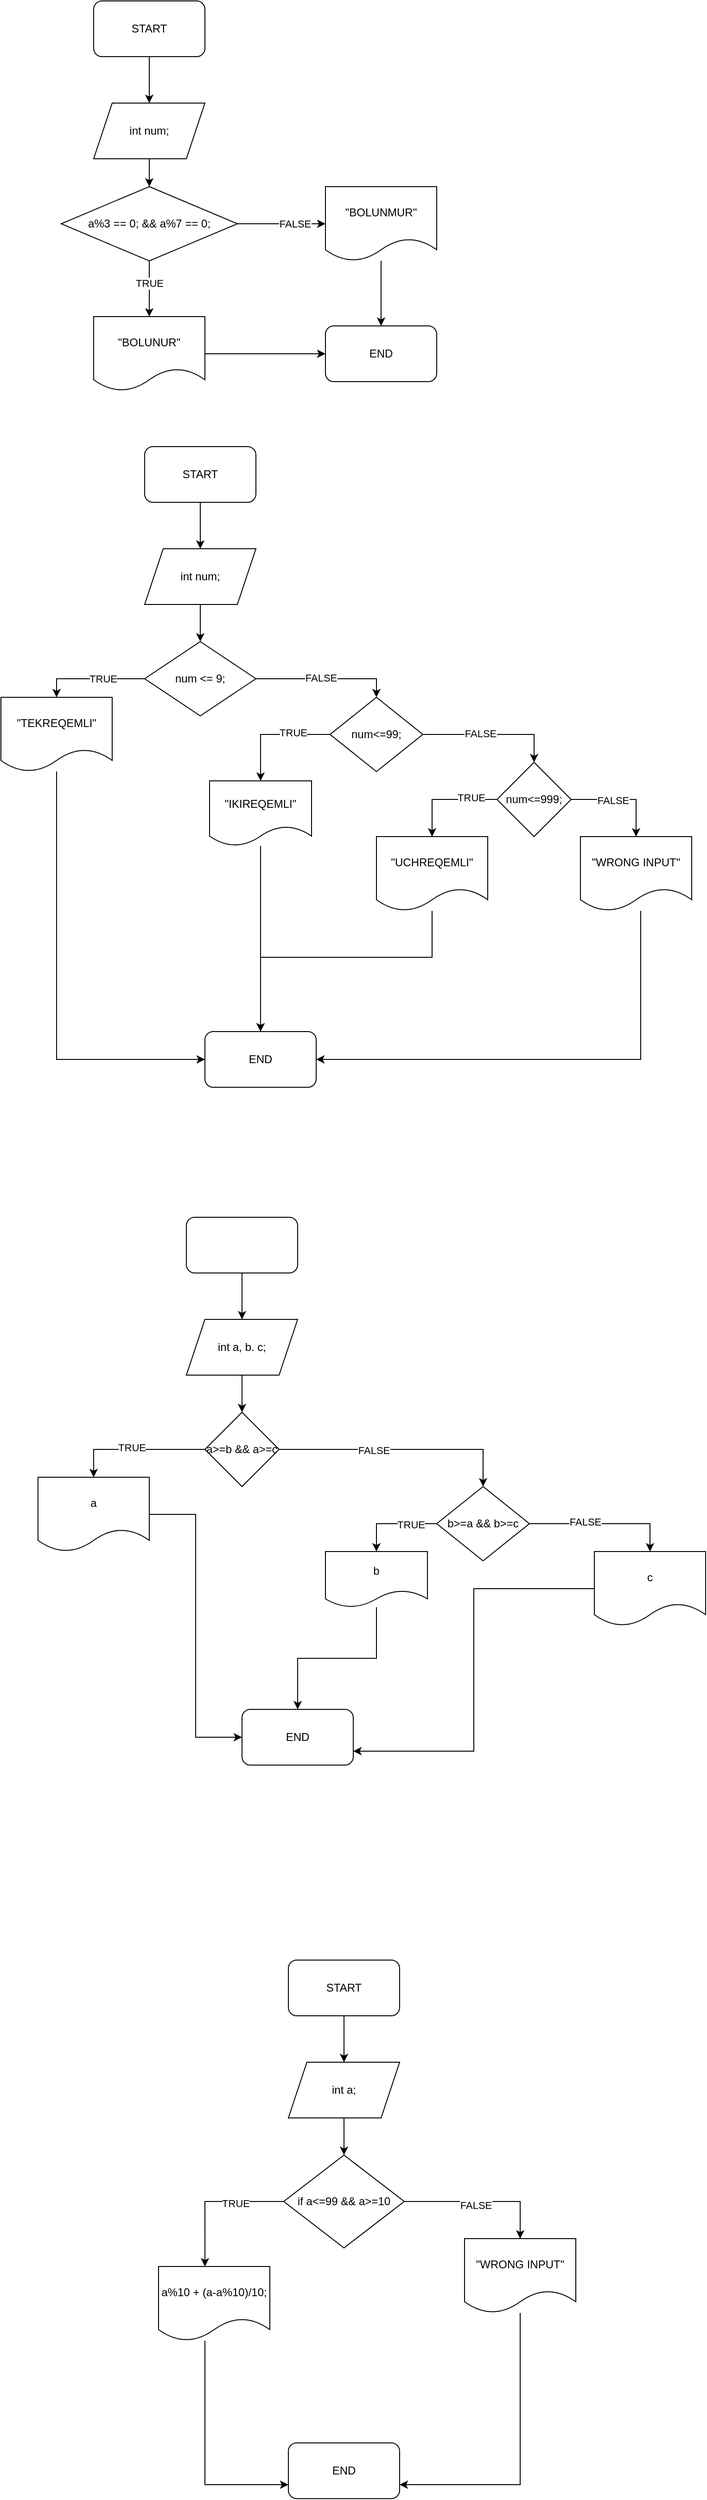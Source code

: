 <mxfile version="22.0.6" type="device">
  <diagram name="Page-1" id="q8feYPR4jQLs_mf1Bq2e">
    <mxGraphModel dx="1434" dy="764" grid="1" gridSize="10" guides="1" tooltips="1" connect="1" arrows="1" fold="1" page="1" pageScale="1" pageWidth="850" pageHeight="1100" math="0" shadow="0">
      <root>
        <mxCell id="0" />
        <mxCell id="1" parent="0" />
        <mxCell id="G1R-Ox_YwNtnHpzIg3im-4" value="" style="edgeStyle=orthogonalEdgeStyle;rounded=0;orthogonalLoop=1;jettySize=auto;html=1;" edge="1" parent="1" source="G1R-Ox_YwNtnHpzIg3im-1" target="G1R-Ox_YwNtnHpzIg3im-2">
          <mxGeometry relative="1" as="geometry" />
        </mxCell>
        <mxCell id="G1R-Ox_YwNtnHpzIg3im-1" value="START" style="rounded=1;whiteSpace=wrap;html=1;" vertex="1" parent="1">
          <mxGeometry x="140" y="50" width="120" height="60" as="geometry" />
        </mxCell>
        <mxCell id="G1R-Ox_YwNtnHpzIg3im-6" value="" style="edgeStyle=orthogonalEdgeStyle;rounded=0;orthogonalLoop=1;jettySize=auto;html=1;" edge="1" parent="1" source="G1R-Ox_YwNtnHpzIg3im-2" target="G1R-Ox_YwNtnHpzIg3im-5">
          <mxGeometry relative="1" as="geometry" />
        </mxCell>
        <mxCell id="G1R-Ox_YwNtnHpzIg3im-2" value="int num;" style="shape=parallelogram;perimeter=parallelogramPerimeter;whiteSpace=wrap;html=1;fixedSize=1;" vertex="1" parent="1">
          <mxGeometry x="140" y="160" width="120" height="60" as="geometry" />
        </mxCell>
        <mxCell id="G1R-Ox_YwNtnHpzIg3im-8" value="" style="edgeStyle=orthogonalEdgeStyle;rounded=0;orthogonalLoop=1;jettySize=auto;html=1;" edge="1" parent="1" source="G1R-Ox_YwNtnHpzIg3im-5" target="G1R-Ox_YwNtnHpzIg3im-7">
          <mxGeometry relative="1" as="geometry" />
        </mxCell>
        <mxCell id="G1R-Ox_YwNtnHpzIg3im-17" value="TRUE" style="edgeLabel;html=1;align=center;verticalAlign=middle;resizable=0;points=[];" vertex="1" connectable="0" parent="G1R-Ox_YwNtnHpzIg3im-8">
          <mxGeometry x="-0.2" relative="1" as="geometry">
            <mxPoint as="offset" />
          </mxGeometry>
        </mxCell>
        <mxCell id="G1R-Ox_YwNtnHpzIg3im-11" value="" style="edgeStyle=orthogonalEdgeStyle;rounded=0;orthogonalLoop=1;jettySize=auto;html=1;" edge="1" parent="1" source="G1R-Ox_YwNtnHpzIg3im-5" target="G1R-Ox_YwNtnHpzIg3im-9">
          <mxGeometry relative="1" as="geometry" />
        </mxCell>
        <mxCell id="G1R-Ox_YwNtnHpzIg3im-18" value="FALSE" style="edgeLabel;html=1;align=center;verticalAlign=middle;resizable=0;points=[];" vertex="1" connectable="0" parent="G1R-Ox_YwNtnHpzIg3im-11">
          <mxGeometry x="0.304" relative="1" as="geometry">
            <mxPoint as="offset" />
          </mxGeometry>
        </mxCell>
        <mxCell id="G1R-Ox_YwNtnHpzIg3im-5" value="a%3 == 0; &amp;amp;&amp;amp; a%7 == 0;" style="rhombus;whiteSpace=wrap;html=1;" vertex="1" parent="1">
          <mxGeometry x="105" y="250" width="190" height="80" as="geometry" />
        </mxCell>
        <mxCell id="G1R-Ox_YwNtnHpzIg3im-15" style="edgeStyle=orthogonalEdgeStyle;rounded=0;orthogonalLoop=1;jettySize=auto;html=1;" edge="1" parent="1" source="G1R-Ox_YwNtnHpzIg3im-7" target="G1R-Ox_YwNtnHpzIg3im-12">
          <mxGeometry relative="1" as="geometry" />
        </mxCell>
        <mxCell id="G1R-Ox_YwNtnHpzIg3im-7" value="&quot;BOLUNUR&quot;" style="shape=document;whiteSpace=wrap;html=1;boundedLbl=1;" vertex="1" parent="1">
          <mxGeometry x="140" y="390" width="120" height="80" as="geometry" />
        </mxCell>
        <mxCell id="G1R-Ox_YwNtnHpzIg3im-16" style="edgeStyle=orthogonalEdgeStyle;rounded=0;orthogonalLoop=1;jettySize=auto;html=1;entryX=0.5;entryY=0;entryDx=0;entryDy=0;" edge="1" parent="1" source="G1R-Ox_YwNtnHpzIg3im-9" target="G1R-Ox_YwNtnHpzIg3im-12">
          <mxGeometry relative="1" as="geometry" />
        </mxCell>
        <mxCell id="G1R-Ox_YwNtnHpzIg3im-9" value="&quot;BOLUNMUR&quot;" style="shape=document;whiteSpace=wrap;html=1;boundedLbl=1;" vertex="1" parent="1">
          <mxGeometry x="390" y="250" width="120" height="80" as="geometry" />
        </mxCell>
        <mxCell id="G1R-Ox_YwNtnHpzIg3im-12" value="END" style="rounded=1;whiteSpace=wrap;html=1;" vertex="1" parent="1">
          <mxGeometry x="390" y="400" width="120" height="60" as="geometry" />
        </mxCell>
        <mxCell id="G1R-Ox_YwNtnHpzIg3im-23" value="" style="edgeStyle=orthogonalEdgeStyle;rounded=0;orthogonalLoop=1;jettySize=auto;html=1;" edge="1" parent="1" source="G1R-Ox_YwNtnHpzIg3im-19" target="G1R-Ox_YwNtnHpzIg3im-22">
          <mxGeometry relative="1" as="geometry" />
        </mxCell>
        <mxCell id="G1R-Ox_YwNtnHpzIg3im-19" value="START" style="rounded=1;whiteSpace=wrap;html=1;" vertex="1" parent="1">
          <mxGeometry x="195" y="530" width="120" height="60" as="geometry" />
        </mxCell>
        <mxCell id="G1R-Ox_YwNtnHpzIg3im-25" value="" style="edgeStyle=orthogonalEdgeStyle;rounded=0;orthogonalLoop=1;jettySize=auto;html=1;" edge="1" parent="1" source="G1R-Ox_YwNtnHpzIg3im-22" target="G1R-Ox_YwNtnHpzIg3im-24">
          <mxGeometry relative="1" as="geometry" />
        </mxCell>
        <mxCell id="G1R-Ox_YwNtnHpzIg3im-22" value="int num;" style="shape=parallelogram;perimeter=parallelogramPerimeter;whiteSpace=wrap;html=1;fixedSize=1;" vertex="1" parent="1">
          <mxGeometry x="195" y="640" width="120" height="60" as="geometry" />
        </mxCell>
        <mxCell id="G1R-Ox_YwNtnHpzIg3im-27" style="edgeStyle=orthogonalEdgeStyle;rounded=0;orthogonalLoop=1;jettySize=auto;html=1;entryX=0.5;entryY=0;entryDx=0;entryDy=0;" edge="1" parent="1" source="G1R-Ox_YwNtnHpzIg3im-24" target="G1R-Ox_YwNtnHpzIg3im-26">
          <mxGeometry relative="1" as="geometry" />
        </mxCell>
        <mxCell id="G1R-Ox_YwNtnHpzIg3im-58" value="TRUE" style="edgeLabel;html=1;align=center;verticalAlign=middle;resizable=0;points=[];" vertex="1" connectable="0" parent="G1R-Ox_YwNtnHpzIg3im-27">
          <mxGeometry x="-0.217" relative="1" as="geometry">
            <mxPoint as="offset" />
          </mxGeometry>
        </mxCell>
        <mxCell id="G1R-Ox_YwNtnHpzIg3im-56" style="edgeStyle=orthogonalEdgeStyle;rounded=0;orthogonalLoop=1;jettySize=auto;html=1;entryX=0.5;entryY=0;entryDx=0;entryDy=0;" edge="1" parent="1" source="G1R-Ox_YwNtnHpzIg3im-24" target="G1R-Ox_YwNtnHpzIg3im-31">
          <mxGeometry relative="1" as="geometry" />
        </mxCell>
        <mxCell id="G1R-Ox_YwNtnHpzIg3im-61" value="FALSE" style="edgeLabel;html=1;align=center;verticalAlign=middle;resizable=0;points=[];" vertex="1" connectable="0" parent="G1R-Ox_YwNtnHpzIg3im-56">
          <mxGeometry x="-0.067" y="1" relative="1" as="geometry">
            <mxPoint as="offset" />
          </mxGeometry>
        </mxCell>
        <mxCell id="G1R-Ox_YwNtnHpzIg3im-24" value="num &amp;lt;= 9;" style="rhombus;whiteSpace=wrap;html=1;" vertex="1" parent="1">
          <mxGeometry x="195" y="740" width="120" height="80" as="geometry" />
        </mxCell>
        <mxCell id="G1R-Ox_YwNtnHpzIg3im-73" style="edgeStyle=orthogonalEdgeStyle;rounded=0;orthogonalLoop=1;jettySize=auto;html=1;" edge="1" parent="1" source="G1R-Ox_YwNtnHpzIg3im-26" target="G1R-Ox_YwNtnHpzIg3im-72">
          <mxGeometry relative="1" as="geometry">
            <Array as="points">
              <mxPoint x="100" y="1190" />
            </Array>
          </mxGeometry>
        </mxCell>
        <mxCell id="G1R-Ox_YwNtnHpzIg3im-26" value="&quot;TEKREQEMLI&quot;" style="shape=document;whiteSpace=wrap;html=1;boundedLbl=1;" vertex="1" parent="1">
          <mxGeometry x="40" y="800" width="120" height="80" as="geometry" />
        </mxCell>
        <mxCell id="G1R-Ox_YwNtnHpzIg3im-57" style="edgeStyle=orthogonalEdgeStyle;rounded=0;orthogonalLoop=1;jettySize=auto;html=1;entryX=0.5;entryY=0;entryDx=0;entryDy=0;" edge="1" parent="1" source="G1R-Ox_YwNtnHpzIg3im-31" target="G1R-Ox_YwNtnHpzIg3im-55">
          <mxGeometry relative="1" as="geometry">
            <Array as="points">
              <mxPoint x="320" y="840" />
            </Array>
          </mxGeometry>
        </mxCell>
        <mxCell id="G1R-Ox_YwNtnHpzIg3im-67" value="TRUE" style="edgeLabel;html=1;align=center;verticalAlign=middle;resizable=0;points=[];" vertex="1" connectable="0" parent="G1R-Ox_YwNtnHpzIg3im-57">
          <mxGeometry x="-0.36" y="-2" relative="1" as="geometry">
            <mxPoint as="offset" />
          </mxGeometry>
        </mxCell>
        <mxCell id="G1R-Ox_YwNtnHpzIg3im-63" style="edgeStyle=orthogonalEdgeStyle;rounded=0;orthogonalLoop=1;jettySize=auto;html=1;" edge="1" parent="1" source="G1R-Ox_YwNtnHpzIg3im-31" target="G1R-Ox_YwNtnHpzIg3im-62">
          <mxGeometry relative="1" as="geometry">
            <Array as="points">
              <mxPoint x="615" y="840" />
            </Array>
          </mxGeometry>
        </mxCell>
        <mxCell id="G1R-Ox_YwNtnHpzIg3im-68" value="FALSE" style="edgeLabel;html=1;align=center;verticalAlign=middle;resizable=0;points=[];" vertex="1" connectable="0" parent="G1R-Ox_YwNtnHpzIg3im-63">
          <mxGeometry x="-0.173" y="1" relative="1" as="geometry">
            <mxPoint as="offset" />
          </mxGeometry>
        </mxCell>
        <mxCell id="G1R-Ox_YwNtnHpzIg3im-31" value="num&amp;lt;=99;" style="rhombus;whiteSpace=wrap;html=1;" vertex="1" parent="1">
          <mxGeometry x="395" y="800" width="100" height="80" as="geometry" />
        </mxCell>
        <mxCell id="G1R-Ox_YwNtnHpzIg3im-34" value="" style="edgeStyle=orthogonalEdgeStyle;rounded=0;orthogonalLoop=1;jettySize=auto;html=1;" edge="1" parent="1" source="G1R-Ox_YwNtnHpzIg3im-32" target="G1R-Ox_YwNtnHpzIg3im-33">
          <mxGeometry relative="1" as="geometry" />
        </mxCell>
        <mxCell id="G1R-Ox_YwNtnHpzIg3im-32" value="" style="rounded=1;whiteSpace=wrap;html=1;" vertex="1" parent="1">
          <mxGeometry x="240" y="1360" width="120" height="60" as="geometry" />
        </mxCell>
        <mxCell id="G1R-Ox_YwNtnHpzIg3im-36" value="" style="edgeStyle=orthogonalEdgeStyle;rounded=0;orthogonalLoop=1;jettySize=auto;html=1;" edge="1" parent="1" source="G1R-Ox_YwNtnHpzIg3im-33" target="G1R-Ox_YwNtnHpzIg3im-35">
          <mxGeometry relative="1" as="geometry" />
        </mxCell>
        <mxCell id="G1R-Ox_YwNtnHpzIg3im-33" value="int a, b. c;" style="shape=parallelogram;perimeter=parallelogramPerimeter;whiteSpace=wrap;html=1;fixedSize=1;" vertex="1" parent="1">
          <mxGeometry x="240" y="1470" width="120" height="60" as="geometry" />
        </mxCell>
        <mxCell id="G1R-Ox_YwNtnHpzIg3im-38" style="edgeStyle=orthogonalEdgeStyle;rounded=0;orthogonalLoop=1;jettySize=auto;html=1;entryX=0.5;entryY=0;entryDx=0;entryDy=0;" edge="1" parent="1" source="G1R-Ox_YwNtnHpzIg3im-35" target="G1R-Ox_YwNtnHpzIg3im-37">
          <mxGeometry relative="1" as="geometry" />
        </mxCell>
        <mxCell id="G1R-Ox_YwNtnHpzIg3im-45" value="TRUE" style="edgeLabel;html=1;align=center;verticalAlign=middle;resizable=0;points=[];" vertex="1" connectable="0" parent="G1R-Ox_YwNtnHpzIg3im-38">
          <mxGeometry x="0.053" y="-2" relative="1" as="geometry">
            <mxPoint as="offset" />
          </mxGeometry>
        </mxCell>
        <mxCell id="G1R-Ox_YwNtnHpzIg3im-42" style="edgeStyle=orthogonalEdgeStyle;rounded=0;orthogonalLoop=1;jettySize=auto;html=1;entryX=0.5;entryY=0;entryDx=0;entryDy=0;" edge="1" parent="1" source="G1R-Ox_YwNtnHpzIg3im-35" target="G1R-Ox_YwNtnHpzIg3im-41">
          <mxGeometry relative="1" as="geometry" />
        </mxCell>
        <mxCell id="G1R-Ox_YwNtnHpzIg3im-46" value="FALSE" style="edgeLabel;html=1;align=center;verticalAlign=middle;resizable=0;points=[];" vertex="1" connectable="0" parent="G1R-Ox_YwNtnHpzIg3im-42">
          <mxGeometry x="-0.215" y="-1" relative="1" as="geometry">
            <mxPoint as="offset" />
          </mxGeometry>
        </mxCell>
        <mxCell id="G1R-Ox_YwNtnHpzIg3im-35" value="a&amp;gt;=b &amp;amp;&amp;amp; a&amp;gt;=c" style="rhombus;whiteSpace=wrap;html=1;" vertex="1" parent="1">
          <mxGeometry x="260" y="1570" width="80" height="80" as="geometry" />
        </mxCell>
        <mxCell id="G1R-Ox_YwNtnHpzIg3im-52" style="edgeStyle=orthogonalEdgeStyle;rounded=0;orthogonalLoop=1;jettySize=auto;html=1;entryX=0;entryY=0.5;entryDx=0;entryDy=0;" edge="1" parent="1" source="G1R-Ox_YwNtnHpzIg3im-37" target="G1R-Ox_YwNtnHpzIg3im-51">
          <mxGeometry relative="1" as="geometry" />
        </mxCell>
        <mxCell id="G1R-Ox_YwNtnHpzIg3im-37" value="a" style="shape=document;whiteSpace=wrap;html=1;boundedLbl=1;" vertex="1" parent="1">
          <mxGeometry x="80" y="1640" width="120" height="80" as="geometry" />
        </mxCell>
        <mxCell id="G1R-Ox_YwNtnHpzIg3im-44" style="edgeStyle=orthogonalEdgeStyle;rounded=0;orthogonalLoop=1;jettySize=auto;html=1;entryX=0.5;entryY=0;entryDx=0;entryDy=0;" edge="1" parent="1" source="G1R-Ox_YwNtnHpzIg3im-41" target="G1R-Ox_YwNtnHpzIg3im-43">
          <mxGeometry relative="1" as="geometry" />
        </mxCell>
        <mxCell id="G1R-Ox_YwNtnHpzIg3im-47" value="TRUE" style="edgeLabel;html=1;align=center;verticalAlign=middle;resizable=0;points=[];" vertex="1" connectable="0" parent="G1R-Ox_YwNtnHpzIg3im-44">
          <mxGeometry x="-0.409" y="1" relative="1" as="geometry">
            <mxPoint as="offset" />
          </mxGeometry>
        </mxCell>
        <mxCell id="G1R-Ox_YwNtnHpzIg3im-49" value="" style="edgeStyle=orthogonalEdgeStyle;rounded=0;orthogonalLoop=1;jettySize=auto;html=1;" edge="1" parent="1" source="G1R-Ox_YwNtnHpzIg3im-41" target="G1R-Ox_YwNtnHpzIg3im-48">
          <mxGeometry relative="1" as="geometry">
            <Array as="points">
              <mxPoint x="740" y="1690" />
            </Array>
          </mxGeometry>
        </mxCell>
        <mxCell id="G1R-Ox_YwNtnHpzIg3im-50" value="FALSE" style="edgeLabel;html=1;align=center;verticalAlign=middle;resizable=0;points=[];" vertex="1" connectable="0" parent="G1R-Ox_YwNtnHpzIg3im-49">
          <mxGeometry x="-0.259" y="2" relative="1" as="geometry">
            <mxPoint as="offset" />
          </mxGeometry>
        </mxCell>
        <mxCell id="G1R-Ox_YwNtnHpzIg3im-41" value="b&amp;gt;=a &amp;amp;&amp;amp; b&amp;gt;=c" style="rhombus;whiteSpace=wrap;html=1;" vertex="1" parent="1">
          <mxGeometry x="510" y="1650" width="100" height="80" as="geometry" />
        </mxCell>
        <mxCell id="G1R-Ox_YwNtnHpzIg3im-53" style="edgeStyle=orthogonalEdgeStyle;rounded=0;orthogonalLoop=1;jettySize=auto;html=1;entryX=0.5;entryY=0;entryDx=0;entryDy=0;" edge="1" parent="1" source="G1R-Ox_YwNtnHpzIg3im-43" target="G1R-Ox_YwNtnHpzIg3im-51">
          <mxGeometry relative="1" as="geometry" />
        </mxCell>
        <mxCell id="G1R-Ox_YwNtnHpzIg3im-43" value="b" style="shape=document;whiteSpace=wrap;html=1;boundedLbl=1;" vertex="1" parent="1">
          <mxGeometry x="390" y="1720" width="110" height="60" as="geometry" />
        </mxCell>
        <mxCell id="G1R-Ox_YwNtnHpzIg3im-54" style="edgeStyle=orthogonalEdgeStyle;rounded=0;orthogonalLoop=1;jettySize=auto;html=1;entryX=1;entryY=0.75;entryDx=0;entryDy=0;" edge="1" parent="1" source="G1R-Ox_YwNtnHpzIg3im-48" target="G1R-Ox_YwNtnHpzIg3im-51">
          <mxGeometry relative="1" as="geometry" />
        </mxCell>
        <mxCell id="G1R-Ox_YwNtnHpzIg3im-48" value="c" style="shape=document;whiteSpace=wrap;html=1;boundedLbl=1;" vertex="1" parent="1">
          <mxGeometry x="680" y="1720" width="120" height="80" as="geometry" />
        </mxCell>
        <mxCell id="G1R-Ox_YwNtnHpzIg3im-51" value="END" style="rounded=1;whiteSpace=wrap;html=1;" vertex="1" parent="1">
          <mxGeometry x="300" y="1890" width="120" height="60" as="geometry" />
        </mxCell>
        <mxCell id="G1R-Ox_YwNtnHpzIg3im-74" style="edgeStyle=orthogonalEdgeStyle;rounded=0;orthogonalLoop=1;jettySize=auto;html=1;entryX=0.5;entryY=0;entryDx=0;entryDy=0;" edge="1" parent="1" source="G1R-Ox_YwNtnHpzIg3im-55" target="G1R-Ox_YwNtnHpzIg3im-72">
          <mxGeometry relative="1" as="geometry" />
        </mxCell>
        <mxCell id="G1R-Ox_YwNtnHpzIg3im-55" value="&quot;IKIREQEMLI&quot;" style="shape=document;whiteSpace=wrap;html=1;boundedLbl=1;" vertex="1" parent="1">
          <mxGeometry x="265" y="890" width="110" height="70" as="geometry" />
        </mxCell>
        <mxCell id="G1R-Ox_YwNtnHpzIg3im-65" style="edgeStyle=orthogonalEdgeStyle;rounded=0;orthogonalLoop=1;jettySize=auto;html=1;entryX=0.5;entryY=0;entryDx=0;entryDy=0;" edge="1" parent="1" source="G1R-Ox_YwNtnHpzIg3im-62" target="G1R-Ox_YwNtnHpzIg3im-64">
          <mxGeometry relative="1" as="geometry" />
        </mxCell>
        <mxCell id="G1R-Ox_YwNtnHpzIg3im-69" value="TRUE" style="edgeLabel;html=1;align=center;verticalAlign=middle;resizable=0;points=[];" vertex="1" connectable="0" parent="G1R-Ox_YwNtnHpzIg3im-65">
          <mxGeometry x="-0.491" y="-2" relative="1" as="geometry">
            <mxPoint as="offset" />
          </mxGeometry>
        </mxCell>
        <mxCell id="G1R-Ox_YwNtnHpzIg3im-70" style="edgeStyle=orthogonalEdgeStyle;rounded=0;orthogonalLoop=1;jettySize=auto;html=1;entryX=0.5;entryY=0;entryDx=0;entryDy=0;" edge="1" parent="1" source="G1R-Ox_YwNtnHpzIg3im-62" target="G1R-Ox_YwNtnHpzIg3im-66">
          <mxGeometry relative="1" as="geometry" />
        </mxCell>
        <mxCell id="G1R-Ox_YwNtnHpzIg3im-71" value="FALSE" style="edgeLabel;html=1;align=center;verticalAlign=middle;resizable=0;points=[];" vertex="1" connectable="0" parent="G1R-Ox_YwNtnHpzIg3im-70">
          <mxGeometry x="-0.182" y="-1" relative="1" as="geometry">
            <mxPoint as="offset" />
          </mxGeometry>
        </mxCell>
        <mxCell id="G1R-Ox_YwNtnHpzIg3im-62" value="num&amp;lt;=999;" style="rhombus;whiteSpace=wrap;html=1;" vertex="1" parent="1">
          <mxGeometry x="575" y="870" width="80" height="80" as="geometry" />
        </mxCell>
        <mxCell id="G1R-Ox_YwNtnHpzIg3im-75" style="edgeStyle=orthogonalEdgeStyle;rounded=0;orthogonalLoop=1;jettySize=auto;html=1;entryX=0.5;entryY=0;entryDx=0;entryDy=0;" edge="1" parent="1" source="G1R-Ox_YwNtnHpzIg3im-64" target="G1R-Ox_YwNtnHpzIg3im-72">
          <mxGeometry relative="1" as="geometry">
            <Array as="points">
              <mxPoint x="505" y="1080" />
              <mxPoint x="320" y="1080" />
            </Array>
          </mxGeometry>
        </mxCell>
        <mxCell id="G1R-Ox_YwNtnHpzIg3im-64" value="&quot;UCHREQEMLI&quot;" style="shape=document;whiteSpace=wrap;html=1;boundedLbl=1;" vertex="1" parent="1">
          <mxGeometry x="445" y="950" width="120" height="80" as="geometry" />
        </mxCell>
        <mxCell id="G1R-Ox_YwNtnHpzIg3im-76" style="edgeStyle=orthogonalEdgeStyle;rounded=0;orthogonalLoop=1;jettySize=auto;html=1;entryX=1;entryY=0.5;entryDx=0;entryDy=0;" edge="1" parent="1" source="G1R-Ox_YwNtnHpzIg3im-66" target="G1R-Ox_YwNtnHpzIg3im-72">
          <mxGeometry relative="1" as="geometry">
            <Array as="points">
              <mxPoint x="730" y="1190" />
            </Array>
          </mxGeometry>
        </mxCell>
        <mxCell id="G1R-Ox_YwNtnHpzIg3im-66" value="&quot;WRONG INPUT&quot;" style="shape=document;whiteSpace=wrap;html=1;boundedLbl=1;" vertex="1" parent="1">
          <mxGeometry x="665" y="950" width="120" height="80" as="geometry" />
        </mxCell>
        <mxCell id="G1R-Ox_YwNtnHpzIg3im-72" value="END" style="rounded=1;whiteSpace=wrap;html=1;" vertex="1" parent="1">
          <mxGeometry x="260" y="1160" width="120" height="60" as="geometry" />
        </mxCell>
        <mxCell id="G1R-Ox_YwNtnHpzIg3im-79" value="" style="edgeStyle=orthogonalEdgeStyle;rounded=0;orthogonalLoop=1;jettySize=auto;html=1;" edge="1" parent="1" source="G1R-Ox_YwNtnHpzIg3im-77" target="G1R-Ox_YwNtnHpzIg3im-78">
          <mxGeometry relative="1" as="geometry" />
        </mxCell>
        <mxCell id="G1R-Ox_YwNtnHpzIg3im-77" value="START" style="rounded=1;whiteSpace=wrap;html=1;" vertex="1" parent="1">
          <mxGeometry x="350" y="2160" width="120" height="60" as="geometry" />
        </mxCell>
        <mxCell id="G1R-Ox_YwNtnHpzIg3im-81" value="" style="edgeStyle=orthogonalEdgeStyle;rounded=0;orthogonalLoop=1;jettySize=auto;html=1;" edge="1" parent="1" source="G1R-Ox_YwNtnHpzIg3im-78" target="G1R-Ox_YwNtnHpzIg3im-80">
          <mxGeometry relative="1" as="geometry" />
        </mxCell>
        <mxCell id="G1R-Ox_YwNtnHpzIg3im-78" value="int a;" style="shape=parallelogram;perimeter=parallelogramPerimeter;whiteSpace=wrap;html=1;fixedSize=1;" vertex="1" parent="1">
          <mxGeometry x="350" y="2270" width="120" height="60" as="geometry" />
        </mxCell>
        <mxCell id="G1R-Ox_YwNtnHpzIg3im-85" style="edgeStyle=orthogonalEdgeStyle;rounded=0;orthogonalLoop=1;jettySize=auto;html=1;entryX=0.5;entryY=0;entryDx=0;entryDy=0;" edge="1" parent="1" source="G1R-Ox_YwNtnHpzIg3im-80" target="G1R-Ox_YwNtnHpzIg3im-84">
          <mxGeometry relative="1" as="geometry" />
        </mxCell>
        <mxCell id="G1R-Ox_YwNtnHpzIg3im-95" value="FALSE" style="edgeLabel;html=1;align=center;verticalAlign=middle;resizable=0;points=[];" vertex="1" connectable="0" parent="G1R-Ox_YwNtnHpzIg3im-85">
          <mxGeometry x="-0.067" y="-4" relative="1" as="geometry">
            <mxPoint as="offset" />
          </mxGeometry>
        </mxCell>
        <mxCell id="G1R-Ox_YwNtnHpzIg3im-80" value="if a&amp;lt;=99 &amp;amp;&amp;amp; a&amp;gt;=10" style="rhombus;whiteSpace=wrap;html=1;" vertex="1" parent="1">
          <mxGeometry x="345" y="2370" width="130" height="100" as="geometry" />
        </mxCell>
        <mxCell id="G1R-Ox_YwNtnHpzIg3im-88" style="edgeStyle=orthogonalEdgeStyle;rounded=0;orthogonalLoop=1;jettySize=auto;html=1;entryX=1;entryY=0.75;entryDx=0;entryDy=0;" edge="1" parent="1" source="G1R-Ox_YwNtnHpzIg3im-84" target="G1R-Ox_YwNtnHpzIg3im-86">
          <mxGeometry relative="1" as="geometry">
            <Array as="points">
              <mxPoint x="600" y="2725" />
            </Array>
          </mxGeometry>
        </mxCell>
        <mxCell id="G1R-Ox_YwNtnHpzIg3im-84" value="&quot;WRONG INPUT&quot;" style="shape=document;whiteSpace=wrap;html=1;boundedLbl=1;" vertex="1" parent="1">
          <mxGeometry x="540" y="2460" width="120" height="80" as="geometry" />
        </mxCell>
        <mxCell id="G1R-Ox_YwNtnHpzIg3im-86" value="END" style="rounded=1;whiteSpace=wrap;html=1;" vertex="1" parent="1">
          <mxGeometry x="350" y="2680" width="120" height="60" as="geometry" />
        </mxCell>
        <mxCell id="G1R-Ox_YwNtnHpzIg3im-93" style="edgeStyle=orthogonalEdgeStyle;rounded=0;orthogonalLoop=1;jettySize=auto;html=1;entryX=0;entryY=0.75;entryDx=0;entryDy=0;" edge="1" parent="1" source="G1R-Ox_YwNtnHpzIg3im-89" target="G1R-Ox_YwNtnHpzIg3im-86">
          <mxGeometry relative="1" as="geometry">
            <Array as="points">
              <mxPoint x="260" y="2725" />
            </Array>
          </mxGeometry>
        </mxCell>
        <mxCell id="G1R-Ox_YwNtnHpzIg3im-89" value="a%10 + (a-a%10)/10;" style="shape=document;whiteSpace=wrap;html=1;boundedLbl=1;" vertex="1" parent="1">
          <mxGeometry x="210" y="2490" width="120" height="80" as="geometry" />
        </mxCell>
        <mxCell id="G1R-Ox_YwNtnHpzIg3im-92" style="edgeStyle=orthogonalEdgeStyle;rounded=0;orthogonalLoop=1;jettySize=auto;html=1;entryX=0.417;entryY=0;entryDx=0;entryDy=0;entryPerimeter=0;" edge="1" parent="1" source="G1R-Ox_YwNtnHpzIg3im-80" target="G1R-Ox_YwNtnHpzIg3im-89">
          <mxGeometry relative="1" as="geometry" />
        </mxCell>
        <mxCell id="G1R-Ox_YwNtnHpzIg3im-94" value="TRUE" style="edgeLabel;html=1;align=center;verticalAlign=middle;resizable=0;points=[];" vertex="1" connectable="0" parent="G1R-Ox_YwNtnHpzIg3im-92">
          <mxGeometry x="-0.329" y="2" relative="1" as="geometry">
            <mxPoint as="offset" />
          </mxGeometry>
        </mxCell>
      </root>
    </mxGraphModel>
  </diagram>
</mxfile>
